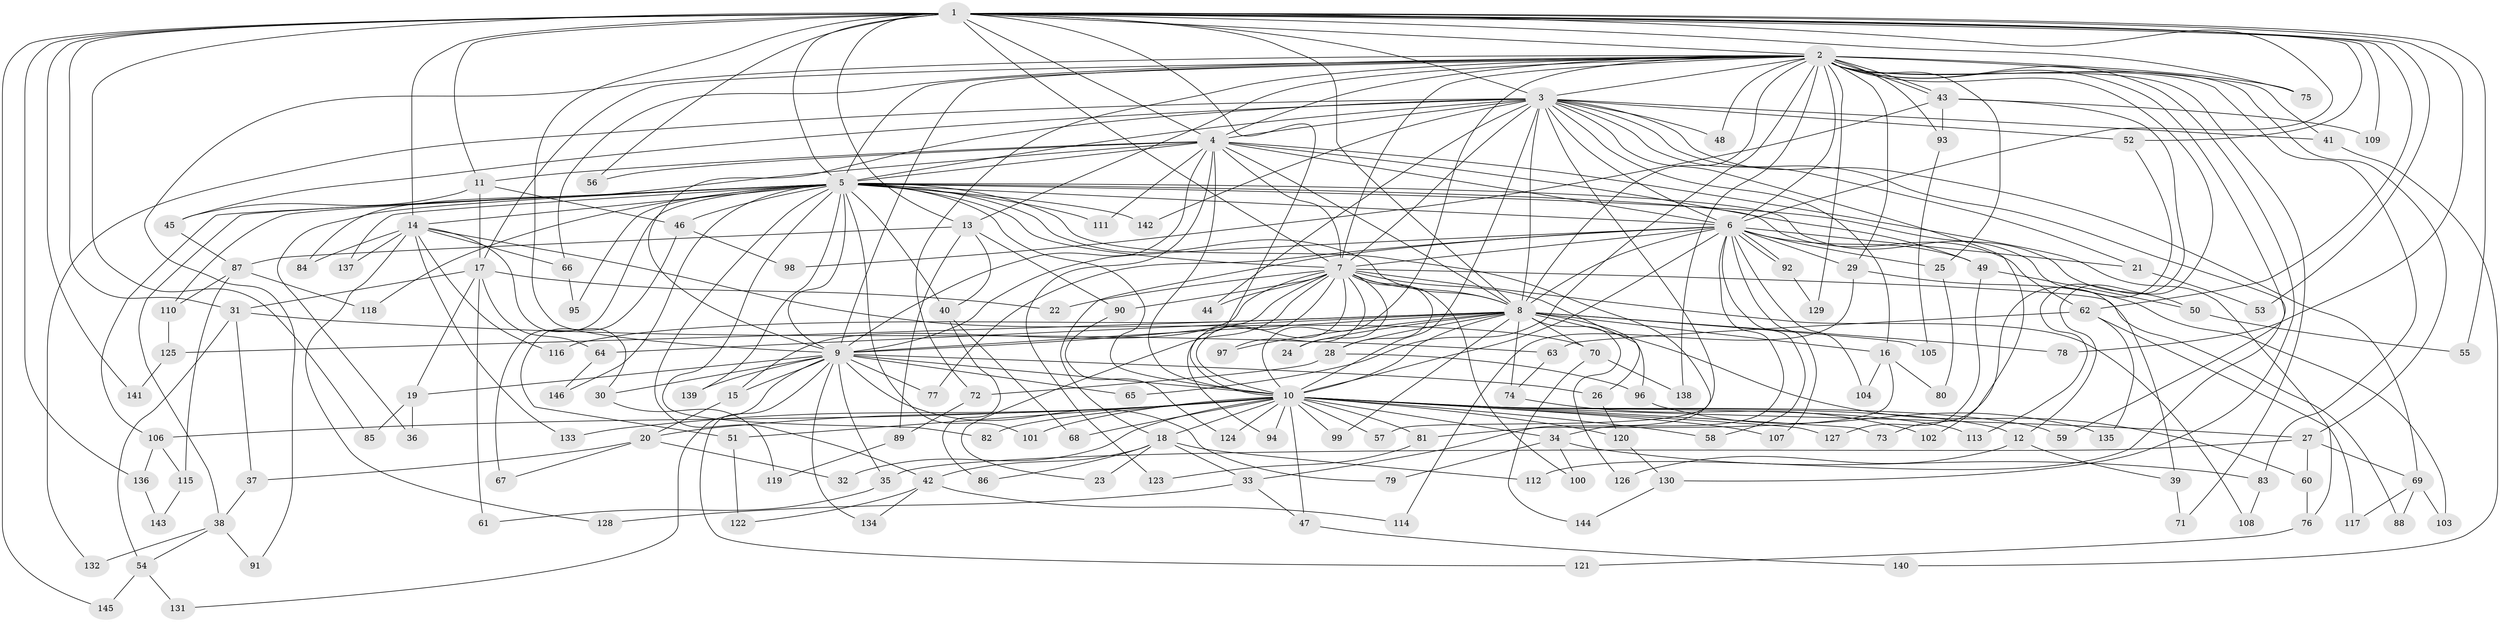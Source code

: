 // coarse degree distribution, {24: 0.016666666666666666, 28: 0.008333333333333333, 25: 0.008333333333333333, 17: 0.008333333333333333, 33: 0.008333333333333333, 22: 0.008333333333333333, 21: 0.016666666666666666, 34: 0.008333333333333333, 5: 0.075, 6: 0.03333333333333333, 10: 0.008333333333333333, 8: 0.008333333333333333, 7: 0.008333333333333333, 4: 0.06666666666666667, 3: 0.15833333333333333, 2: 0.5583333333333333}
// Generated by graph-tools (version 1.1) at 2025/51/02/27/25 19:51:52]
// undirected, 146 vertices, 317 edges
graph export_dot {
graph [start="1"]
  node [color=gray90,style=filled];
  1;
  2;
  3;
  4;
  5;
  6;
  7;
  8;
  9;
  10;
  11;
  12;
  13;
  14;
  15;
  16;
  17;
  18;
  19;
  20;
  21;
  22;
  23;
  24;
  25;
  26;
  27;
  28;
  29;
  30;
  31;
  32;
  33;
  34;
  35;
  36;
  37;
  38;
  39;
  40;
  41;
  42;
  43;
  44;
  45;
  46;
  47;
  48;
  49;
  50;
  51;
  52;
  53;
  54;
  55;
  56;
  57;
  58;
  59;
  60;
  61;
  62;
  63;
  64;
  65;
  66;
  67;
  68;
  69;
  70;
  71;
  72;
  73;
  74;
  75;
  76;
  77;
  78;
  79;
  80;
  81;
  82;
  83;
  84;
  85;
  86;
  87;
  88;
  89;
  90;
  91;
  92;
  93;
  94;
  95;
  96;
  97;
  98;
  99;
  100;
  101;
  102;
  103;
  104;
  105;
  106;
  107;
  108;
  109;
  110;
  111;
  112;
  113;
  114;
  115;
  116;
  117;
  118;
  119;
  120;
  121;
  122;
  123;
  124;
  125;
  126;
  127;
  128;
  129;
  130;
  131;
  132;
  133;
  134;
  135;
  136;
  137;
  138;
  139;
  140;
  141;
  142;
  143;
  144;
  145;
  146;
  1 -- 2;
  1 -- 3;
  1 -- 4;
  1 -- 5;
  1 -- 6;
  1 -- 7;
  1 -- 8;
  1 -- 9;
  1 -- 10;
  1 -- 11;
  1 -- 13;
  1 -- 14;
  1 -- 31;
  1 -- 52;
  1 -- 53;
  1 -- 55;
  1 -- 56;
  1 -- 62;
  1 -- 75;
  1 -- 78;
  1 -- 85;
  1 -- 109;
  1 -- 136;
  1 -- 141;
  1 -- 145;
  2 -- 3;
  2 -- 4;
  2 -- 5;
  2 -- 6;
  2 -- 7;
  2 -- 8;
  2 -- 9;
  2 -- 10;
  2 -- 12;
  2 -- 13;
  2 -- 17;
  2 -- 25;
  2 -- 27;
  2 -- 29;
  2 -- 41;
  2 -- 43;
  2 -- 43;
  2 -- 48;
  2 -- 59;
  2 -- 65;
  2 -- 66;
  2 -- 71;
  2 -- 72;
  2 -- 75;
  2 -- 83;
  2 -- 91;
  2 -- 93;
  2 -- 129;
  2 -- 130;
  2 -- 138;
  3 -- 4;
  3 -- 5;
  3 -- 6;
  3 -- 7;
  3 -- 8;
  3 -- 9;
  3 -- 10;
  3 -- 16;
  3 -- 21;
  3 -- 41;
  3 -- 44;
  3 -- 45;
  3 -- 48;
  3 -- 52;
  3 -- 57;
  3 -- 69;
  3 -- 102;
  3 -- 112;
  3 -- 132;
  3 -- 142;
  4 -- 5;
  4 -- 6;
  4 -- 7;
  4 -- 8;
  4 -- 9;
  4 -- 10;
  4 -- 11;
  4 -- 49;
  4 -- 56;
  4 -- 76;
  4 -- 84;
  4 -- 111;
  4 -- 123;
  5 -- 6;
  5 -- 7;
  5 -- 8;
  5 -- 9;
  5 -- 10;
  5 -- 14;
  5 -- 33;
  5 -- 36;
  5 -- 38;
  5 -- 39;
  5 -- 40;
  5 -- 42;
  5 -- 46;
  5 -- 50;
  5 -- 62;
  5 -- 67;
  5 -- 82;
  5 -- 95;
  5 -- 101;
  5 -- 106;
  5 -- 110;
  5 -- 111;
  5 -- 118;
  5 -- 137;
  5 -- 139;
  5 -- 142;
  5 -- 146;
  6 -- 7;
  6 -- 8;
  6 -- 9;
  6 -- 10;
  6 -- 18;
  6 -- 21;
  6 -- 25;
  6 -- 29;
  6 -- 34;
  6 -- 49;
  6 -- 58;
  6 -- 77;
  6 -- 92;
  6 -- 92;
  6 -- 104;
  6 -- 107;
  7 -- 8;
  7 -- 9;
  7 -- 10;
  7 -- 15;
  7 -- 22;
  7 -- 23;
  7 -- 24;
  7 -- 26;
  7 -- 28;
  7 -- 44;
  7 -- 88;
  7 -- 90;
  7 -- 94;
  7 -- 97;
  7 -- 100;
  7 -- 108;
  8 -- 9;
  8 -- 10;
  8 -- 16;
  8 -- 24;
  8 -- 28;
  8 -- 60;
  8 -- 64;
  8 -- 70;
  8 -- 74;
  8 -- 78;
  8 -- 96;
  8 -- 97;
  8 -- 99;
  8 -- 105;
  8 -- 116;
  8 -- 125;
  8 -- 126;
  9 -- 10;
  9 -- 15;
  9 -- 19;
  9 -- 26;
  9 -- 30;
  9 -- 35;
  9 -- 65;
  9 -- 77;
  9 -- 79;
  9 -- 121;
  9 -- 131;
  9 -- 134;
  9 -- 139;
  10 -- 12;
  10 -- 18;
  10 -- 20;
  10 -- 27;
  10 -- 32;
  10 -- 34;
  10 -- 47;
  10 -- 51;
  10 -- 57;
  10 -- 58;
  10 -- 59;
  10 -- 68;
  10 -- 73;
  10 -- 81;
  10 -- 82;
  10 -- 94;
  10 -- 99;
  10 -- 101;
  10 -- 106;
  10 -- 107;
  10 -- 113;
  10 -- 120;
  10 -- 124;
  10 -- 127;
  10 -- 133;
  11 -- 17;
  11 -- 45;
  11 -- 46;
  12 -- 39;
  12 -- 126;
  13 -- 40;
  13 -- 87;
  13 -- 89;
  13 -- 90;
  14 -- 30;
  14 -- 66;
  14 -- 70;
  14 -- 84;
  14 -- 116;
  14 -- 128;
  14 -- 133;
  14 -- 137;
  15 -- 20;
  16 -- 80;
  16 -- 81;
  16 -- 104;
  17 -- 19;
  17 -- 22;
  17 -- 31;
  17 -- 61;
  17 -- 64;
  18 -- 23;
  18 -- 33;
  18 -- 42;
  18 -- 86;
  18 -- 112;
  19 -- 36;
  19 -- 85;
  20 -- 32;
  20 -- 37;
  20 -- 67;
  21 -- 53;
  25 -- 80;
  26 -- 120;
  27 -- 35;
  27 -- 60;
  27 -- 69;
  28 -- 72;
  28 -- 96;
  29 -- 103;
  29 -- 114;
  30 -- 119;
  31 -- 37;
  31 -- 54;
  31 -- 63;
  33 -- 47;
  33 -- 128;
  34 -- 79;
  34 -- 83;
  34 -- 100;
  35 -- 61;
  37 -- 38;
  38 -- 54;
  38 -- 91;
  38 -- 132;
  39 -- 71;
  40 -- 68;
  40 -- 86;
  41 -- 140;
  42 -- 114;
  42 -- 122;
  42 -- 134;
  43 -- 93;
  43 -- 98;
  43 -- 109;
  43 -- 113;
  45 -- 87;
  46 -- 51;
  46 -- 98;
  47 -- 140;
  49 -- 50;
  49 -- 127;
  50 -- 55;
  51 -- 122;
  52 -- 73;
  54 -- 131;
  54 -- 145;
  60 -- 76;
  62 -- 63;
  62 -- 117;
  62 -- 135;
  63 -- 74;
  64 -- 146;
  66 -- 95;
  69 -- 88;
  69 -- 103;
  69 -- 117;
  70 -- 138;
  70 -- 144;
  72 -- 89;
  74 -- 102;
  76 -- 121;
  81 -- 123;
  83 -- 108;
  87 -- 110;
  87 -- 115;
  87 -- 118;
  89 -- 119;
  90 -- 124;
  92 -- 129;
  93 -- 105;
  96 -- 135;
  106 -- 115;
  106 -- 136;
  110 -- 125;
  115 -- 143;
  120 -- 130;
  125 -- 141;
  130 -- 144;
  136 -- 143;
}
